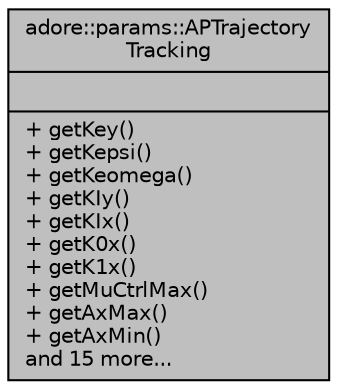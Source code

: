 digraph "adore::params::APTrajectoryTracking"
{
 // LATEX_PDF_SIZE
  edge [fontname="Helvetica",fontsize="10",labelfontname="Helvetica",labelfontsize="10"];
  node [fontname="Helvetica",fontsize="10",shape=record];
  Node1 [label="{adore::params::APTrajectory\lTracking\n||+ getKey()\l+ getKepsi()\l+ getKeomega()\l+ getKIy()\l+ getKIx()\l+ getK0x()\l+ getK1x()\l+ getMuCtrlMax()\l+ getAxMax()\l+ getAxMin()\land 15 more...\l}",height=0.2,width=0.4,color="black", fillcolor="grey75", style="filled", fontcolor="black",tooltip="abstract class containing parameters to configure the behaviour of the trajactory tracking controller"];
}
